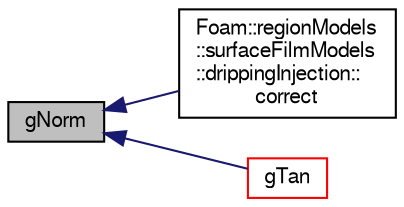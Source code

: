 digraph "gNorm"
{
  bgcolor="transparent";
  edge [fontname="FreeSans",fontsize="10",labelfontname="FreeSans",labelfontsize="10"];
  node [fontname="FreeSans",fontsize="10",shape=record];
  rankdir="LR";
  Node3914 [label="gNorm",height=0.2,width=0.4,color="black", fillcolor="grey75", style="filled", fontcolor="black"];
  Node3914 -> Node3915 [dir="back",color="midnightblue",fontsize="10",style="solid",fontname="FreeSans"];
  Node3915 [label="Foam::regionModels\l::surfaceFilmModels\l::drippingInjection::\lcorrect",height=0.2,width=0.4,color="black",URL="$a29098.html#a8c67db65404877aac3731246ffb15754",tooltip="Correct. "];
  Node3914 -> Node3916 [dir="back",color="midnightblue",fontsize="10",style="solid",fontname="FreeSans"];
  Node3916 [label="gTan",height=0.2,width=0.4,color="red",URL="$a29042.html#a1c0012d17f873c2db13bc2113d177055",tooltip="Return the gravity tangential component contributions. "];
}

